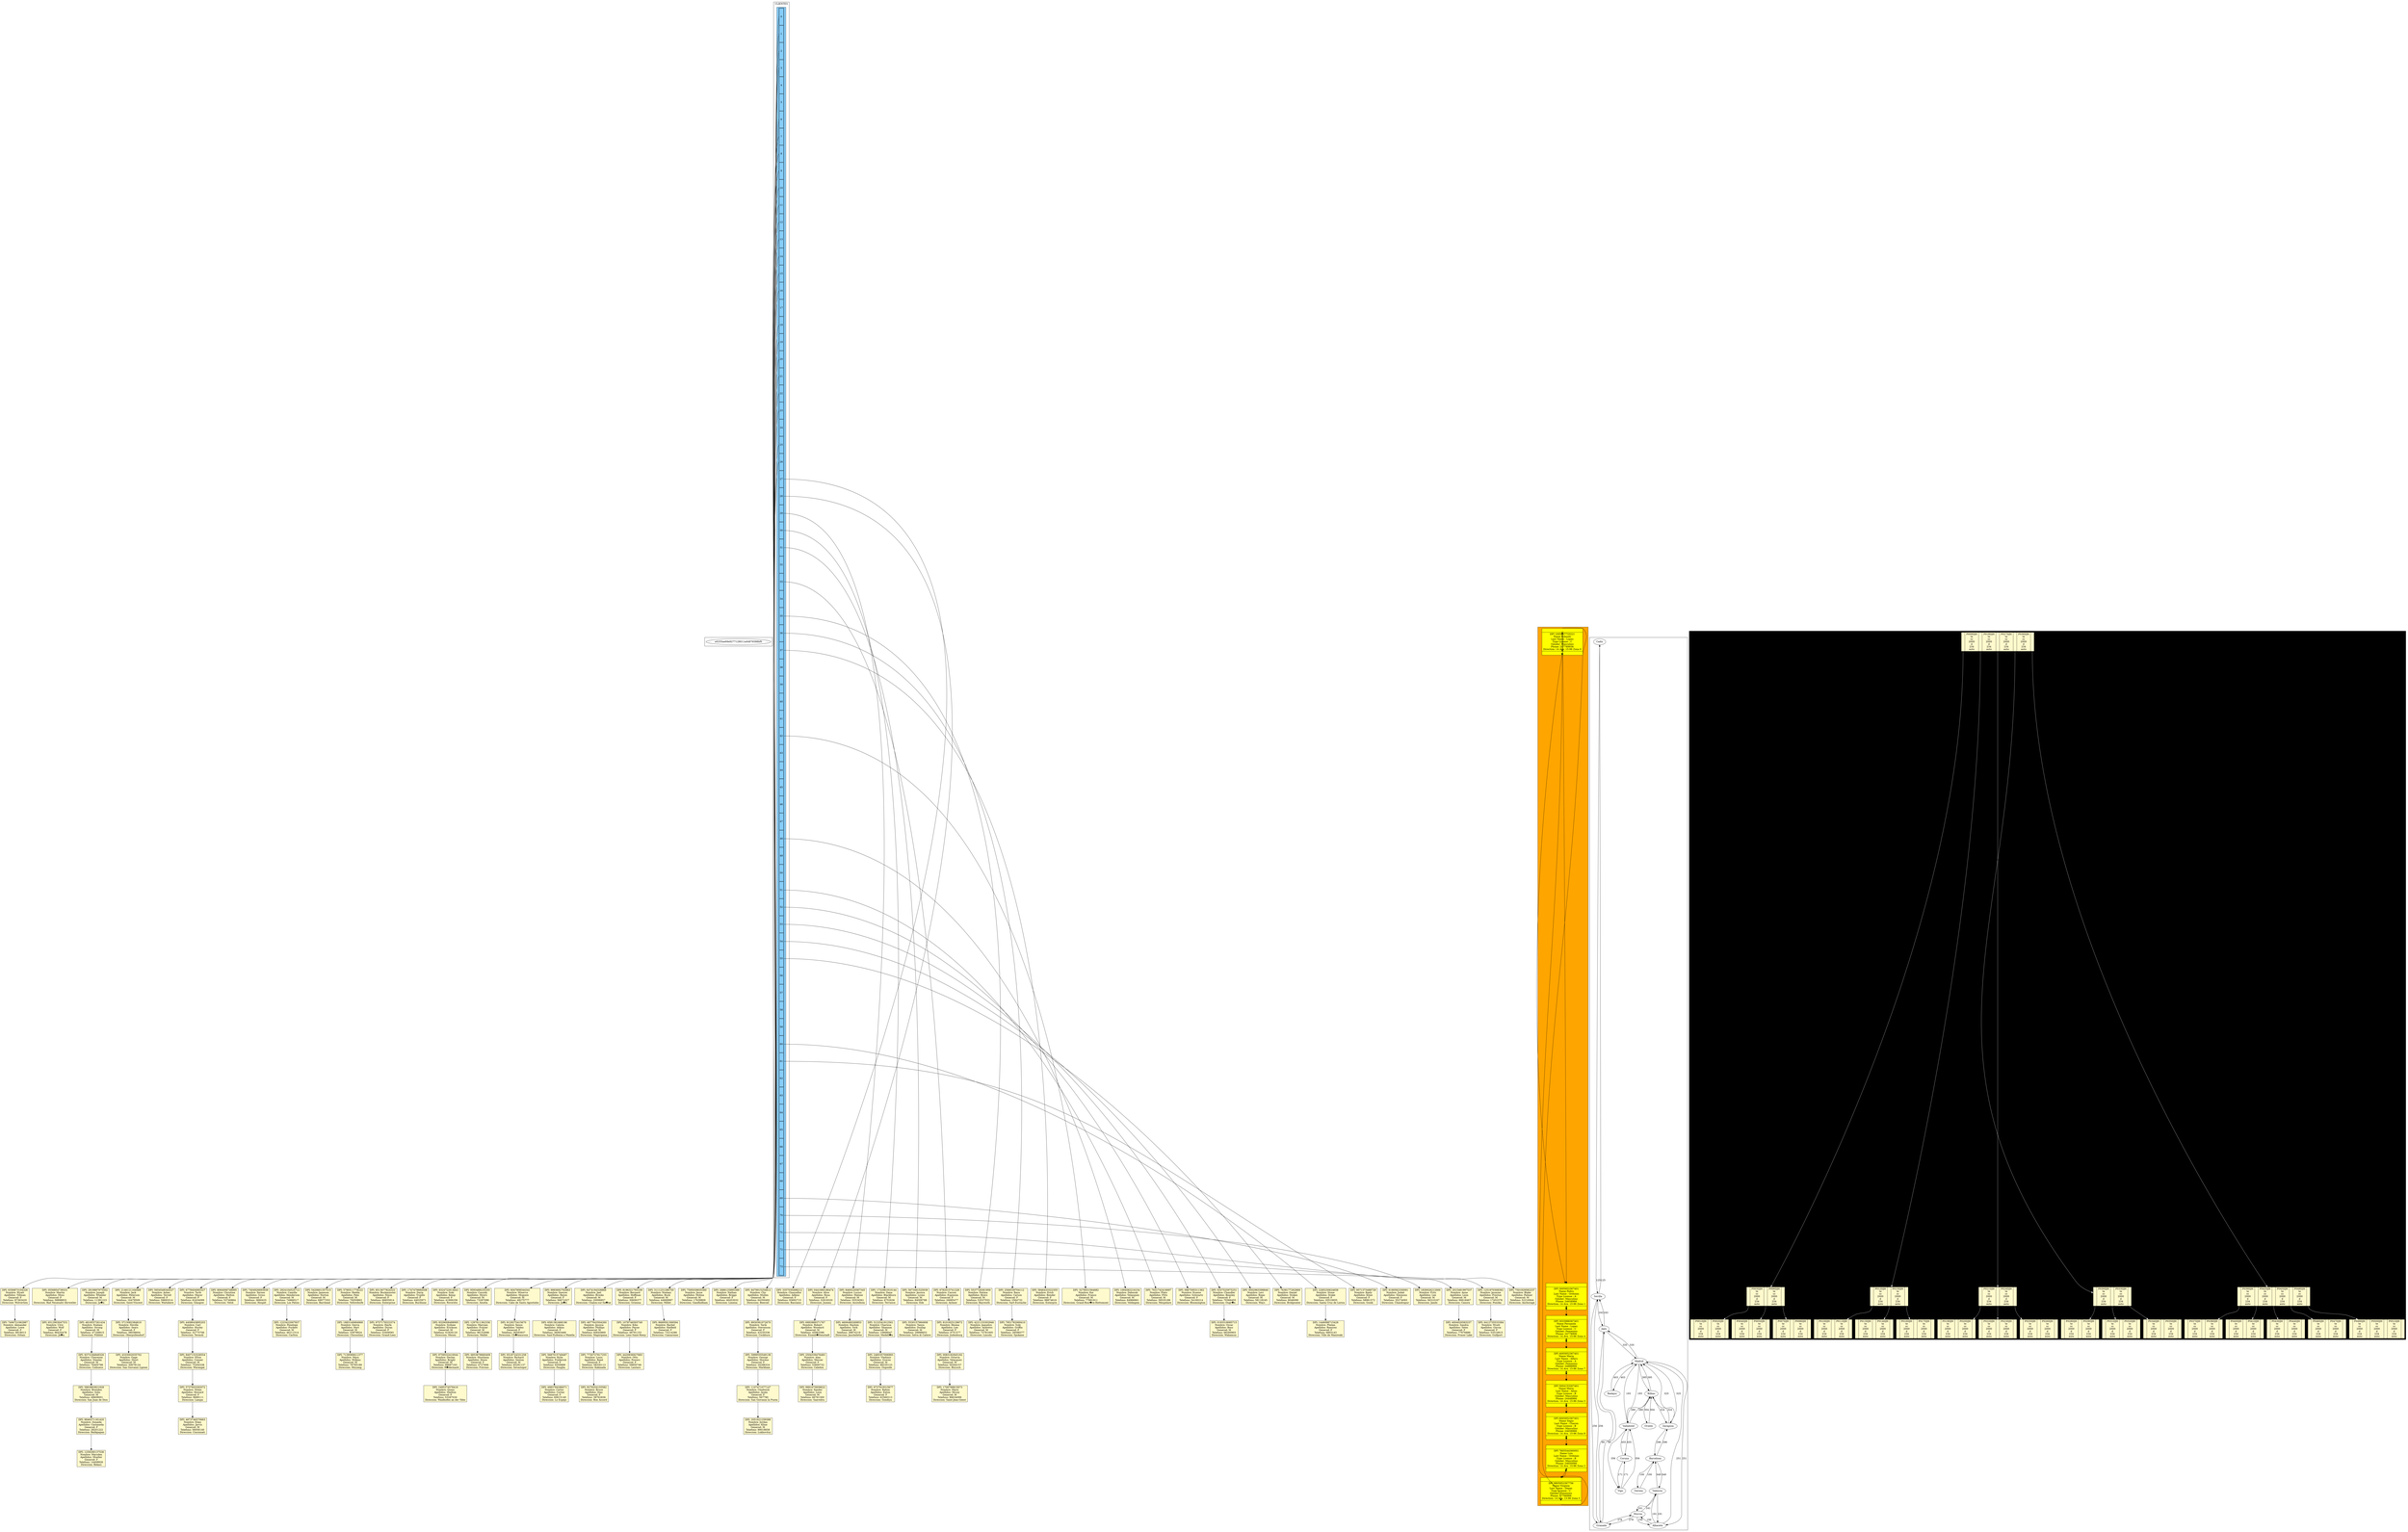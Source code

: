 digraph D {
 compound=true;

subgraph cluster_BlockChain {

	 BCe0255ae69e9277129011a04876588bf0[label="e0255ae69e9277129011a04876588bf0"]

}subgraph cluster_TablaHash{
rankdir="LR";
 node[style=filled, fillcolor=lightskyblue,shape=rect];
graph[label="CLIENTES"];
 parent[label=<
<table border='1' cellborder='1'>
<tr><td port='port_0' HEIGHT="100">0</td></tr><tr><td port='port_1' HEIGHT="100">1</td></tr><tr><td port='port_2' HEIGHT="100">2</td></tr><tr><td port='port_3' HEIGHT="100">3</td></tr><tr><td port='port_4' HEIGHT="100">4</td></tr><tr><td port='port_5' HEIGHT="100">5</td></tr><tr><td port='port_6' HEIGHT="100">6</td></tr><tr><td port='port_7' HEIGHT="100">7</td></tr><tr><td port='port_8' HEIGHT="100">8</td></tr><tr><td port='port_9' HEIGHT="100">9</td></tr><tr><td port='port_10' HEIGHT="100">10</td></tr><tr><td port='port_11' HEIGHT="100">11</td></tr><tr><td port='port_12' HEIGHT="100">12</td></tr><tr><td port='port_13' HEIGHT="100">13</td></tr><tr><td port='port_14' HEIGHT="100">14</td></tr><tr><td port='port_15' HEIGHT="100">15</td></tr><tr><td port='port_16' HEIGHT="100">16</td></tr><tr><td port='port_17' HEIGHT="100">17</td></tr><tr><td port='port_18' HEIGHT="100">18</td></tr><tr><td port='port_19' HEIGHT="100">19</td></tr><tr><td port='port_20' HEIGHT="100">20</td></tr><tr><td port='port_21' HEIGHT="100">21</td></tr><tr><td port='port_22' HEIGHT="100">22</td></tr><tr><td port='port_23' HEIGHT="100">23</td></tr><tr><td port='port_24' HEIGHT="100">24</td></tr><tr><td port='port_25' HEIGHT="100">25</td></tr><tr><td port='port_26' HEIGHT="100">26</td></tr><tr><td port='port_27' HEIGHT="100">27</td></tr><tr><td port='port_28' HEIGHT="100">28</td></tr><tr><td port='port_29' HEIGHT="100">29</td></tr><tr><td port='port_30' HEIGHT="100">30</td></tr><tr><td port='port_31' HEIGHT="100">31</td></tr><tr><td port='port_32' HEIGHT="100">32</td></tr><tr><td port='port_33' HEIGHT="100">33</td></tr><tr><td port='port_34' HEIGHT="100">34</td></tr><tr><td port='port_35' HEIGHT="100">35</td></tr><tr><td port='port_36' HEIGHT="100">36</td></tr><tr><td port='port_37' HEIGHT="100">37</td></tr><tr><td port='port_38' HEIGHT="100">38</td></tr><tr><td port='port_39' HEIGHT="100">39</td></tr><tr><td port='port_40' HEIGHT="100">40</td></tr><tr><td port='port_41' HEIGHT="100">41</td></tr><tr><td port='port_42' HEIGHT="100">42</td></tr><tr><td port='port_43' HEIGHT="100">43</td></tr><tr><td port='port_44' HEIGHT="100">44</td></tr><tr><td port='port_45' HEIGHT="100">45</td></tr><tr><td port='port_46' HEIGHT="100">46</td></tr><tr><td port='port_47' HEIGHT="100">47</td></tr><tr><td port='port_48' HEIGHT="100">48</td></tr><tr><td port='port_49' HEIGHT="100">49</td></tr><tr><td port='port_50' HEIGHT="100">50</td></tr><tr><td port='port_51' HEIGHT="100">51</td></tr><tr><td port='port_52' HEIGHT="100">52</td></tr><tr><td port='port_53' HEIGHT="100">53</td></tr><tr><td port='port_54' HEIGHT="100">54</td></tr><tr><td port='port_55' HEIGHT="100">55</td></tr><tr><td port='port_56' HEIGHT="100">56</td></tr><tr><td port='port_57' HEIGHT="100">57</td></tr><tr><td port='port_58' HEIGHT="100">58</td></tr><tr><td port='port_59' HEIGHT="100">59</td></tr><tr><td port='port_60' HEIGHT="100">60</td></tr><tr><td port='port_61' HEIGHT="100">61</td></tr><tr><td port='port_62' HEIGHT="100">62</td></tr><tr><td port='port_63' HEIGHT="100">63</td></tr><tr><td port='port_64' HEIGHT="100">64</td></tr><tr><td port='port_65' HEIGHT="100">65</td></tr><tr><td port='port_66' HEIGHT="100">66</td></tr><tr><td port='port_67' HEIGHT="100">67</td></tr><tr><td port='port_68' HEIGHT="100">68</td></tr><tr><td port='port_69' HEIGHT="100">69</td></tr><tr><td port='port_70' HEIGHT="100">70</td></tr><tr><td port='port_71' HEIGHT="100">71</td></tr><tr><td port='port_72' HEIGHT="100">72</td></tr><tr><td port='port_73' HEIGHT="100">73</td></tr></table>
>];}
subgraph Clientes0{
 rankdir="LR";
 node[style=filled, fillcolor=lemonchiffon1, shape=record];
6356873104326[label="DPI: 6356873104326\nNombre: Wyatt\nApellidos: Tillman\nGenerod: F\nTelefono: 87363420\nDireccion: Wolvertem"];
	6356873104326->7406721062987;
7406721062987[label="DPI: 7406721062987\nNombre: Alexander\nApellidos: Lowe\nGenerod: F\nTelefono: 8918013\nDireccion: Orbais"];
	}
parent:port_0 -> 6356873104326 [lhead=Clientes0];

subgraph Clientes1{
 rankdir="LR";
 node[style=filled, fillcolor=lemonchiffon1, shape=record];
0556854739331[label="DPI: 0556854739331\nNombre: Martin\nApellidos: Moss\nGenerod: F\nTelefono: 58898832\nDireccion: Bad Neuenahr-Ahrweiler"];
	0556854739331->6512903047531;
6512903047531[label="DPI: 6512903047531\nNombre: Ulric\nApellidos: Wolf\nGenerod: F\nTelefono: 86420478\nDireccion: Ja�n"];
	}
parent:port_1 -> 0556854739331 [lhead=Clientes1];

subgraph Clientes2{
 rankdir="LR";
 node[style=filled, fillcolor=lemonchiffon1, shape=record];
2919897975502[label="DPI: 2919897975502\nNombre: Joseph\nApellidos: Wheeler\nGenerod: M\nTelefono: 11391223\nDireccion: Ja�n"];
	2919897975502->4818557261434;
4818557261434[label="DPI: 4818557261434\nNombre: Noelani\nApellidos: Strong\nGenerod: M\nTelefono: 47169915\nDireccion: Pilibhit"];
	4818557261434->9373184849326;
9373184849326[label="DPI: 9373184849326\nNombre: Cheyenne\nApellidos: Stanley\nGenerod: M\nTelefono: 76405798\nDireccion: Coihueco"];
	9373184849326->5863863821928;
5863863821928[label="DPI: 5863863821928\nNombre: Brenden\nApellidos: Solis\nGenerod: M\nTelefono: 49609001\nDireccion: San Juan de Dios"];
	5863863821928->8946371181420;
8946371181420[label="DPI: 8946371181420\nNombre: Zenaida\nApellidos: Castaneda\nGenerod: F\nTelefono: 28201222\nDireccion: Balikpapan"];
	8946371181420->1259290137536;
1259290137536[label="DPI: 1259290137536\nNombre: Marsden\nApellidos: Mueller\nGenerod: F\nTelefono: 14409926\nDireccion: Bekasi"];
	}
parent:port_2 -> 2919897975502 [lhead=Clientes2];

subgraph Clientes3{
 rankdir="LR";
 node[style=filled, fillcolor=lemonchiffon1, shape=record];
2146121164569[label="DPI: 2146121164569\nNombre: Jack\nApellidos: Peterson\nGenerod: M\nTelefono: 16479509\nDireccion: Saint-Vincent"];
	2146121164569->3713082384819;
3713082384819[label="DPI: 3713082384819\nNombre: Neville\nApellidos: Sears\nGenerod: F\nTelefono: 38038604\nDireccion: Oberpullendorf"];
	3713082384819->4333002035702;
4333002035702[label="DPI: 4333002035702\nNombre: Gage\nApellidos: Short\nGenerod: M\nTelefono: 30678124\nDireccion: San Giovanni Lipioni"];
	}
parent:port_3 -> 2146121164569 [lhead=Clientes3];

subgraph Clientes6{
 rankdir="LR";
 node[style=filled, fillcolor=lemonchiffon1, shape=record];
5654548344527[label="DPI: 5654548344527\nNombre: Asher\nApellidos: Terrell\nGenerod: F\nTelefono: 59693314\nDireccion: Waitakere"];
	}
parent:port_6 -> 5654548344527 [lhead=Clientes6];

subgraph Clientes7{
 rankdir="LR";
 node[style=filled, fillcolor=lemonchiffon1, shape=record];
6778404083327[label="DPI: 6778404083327\nNombre: Tarik\nApellidos: Mayer\nGenerod: F\nTelefono: 62434099\nDireccion: Glasgow"];
	6778404083327->4408643895203;
4408643895203[label="DPI: 4408643895203\nNombre: Carl\nApellidos: Hurley\nGenerod: F\nTelefono: 32775706\nDireccion: Termoli"];
	4408643895203->8407153328554;
8407153328554[label="DPI: 8407153328554\nNombre: Elton\nApellidos: Conner\nGenerod: M\nTelefono: 75264338\nDireccion: Warangal"];
	8407153328554->5737603292072;
5737603292072[label="DPI: 5737603292072\nNombre: Nolan\nApellidos: Howard\nGenerod: F\nTelefono: 9689111\nDireccion: Lampa"];
	5737603292072->4873746570663;
4873746570663[label="DPI: 4873746570663\nNombre: Edan\nApellidos: Jarvis\nGenerod: M\nTelefono: 56056140\nDireccion: Cincinnati"];
	}
parent:port_7 -> 6778404083327 [lhead=Clientes7];

subgraph Clientes8{
 rankdir="LR";
 node[style=filled, fillcolor=lemonchiffon1, shape=record];
8064006748995[label="DPI: 8064006748995\nNombre: Christine\nApellidos: Melton\nGenerod: F\nTelefono: 53740864\nDireccion: Velsk"];
	}
parent:port_8 -> 8064006748995 [lhead=Clientes8];

subgraph Clientes9{
 rankdir="LR";
 node[style=filled, fillcolor=lemonchiffon1, shape=record];
7404926693939[label="DPI: 7404926693939\nNombre: Xerxes\nApellidos: Gross\nGenerod: F\nTelefono: 3660425\nDireccion: Hospet"];
	}
parent:port_9 -> 7404926693939 [lhead=Clientes9];

subgraph Clientes10{
 rankdir="LR";
 node[style=filled, fillcolor=lemonchiffon1, shape=record];
2924104525712[label="DPI: 2924104525712\nNombre: Camilla\nApellidos: Henderson\nGenerod: M\nTelefono: 74966517\nDireccion: Los Patios"];
	2924104525712->1223422007837;
1223422007837[label="DPI: 1223422007837\nNombre: Penelope\nApellidos: Puckett\nGenerod: M\nTelefono: 46211514\nDireccion: Carlton"];
	}
parent:port_10 -> 2924104525712 [lhead=Clientes10];

subgraph Clientes11{
 rankdir="LR";
 node[style=filled, fillcolor=lemonchiffon1, shape=record];
5420601357515[label="DPI: 5420601357515\nNombre: Jameson\nApellidos: Norton\nGenerod: M\nTelefono: 69077353\nDireccion: Barrhead"];
	}
parent:port_11 -> 5420601357515 [lhead=Clientes11];

subgraph Clientes12{
 rankdir="LR";
 node[style=filled, fillcolor=lemonchiffon1, shape=record];
5790511778222[label="DPI: 5790511778222\nNombre: Hedda\nApellidos: Pate\nGenerod: M\nTelefono: 70050863\nDireccion: Yellowknife"];
	5790511778222->1883140684968;
1883140684968[label="DPI: 1883140684968\nNombre: Sierra\nApellidos: Hart\nGenerod: M\nTelefono: 33978924\nDireccion: Chicoutimi"];
	1883140684968->7139580611377;
7139580611377[label="DPI: 7139580611377\nNombre: Mara\nApellidos: Wilkins\nGenerod: M\nTelefono: 76795189\nDireccion: Miryang"];
	}
parent:port_12 -> 5790511778222 [lhead=Clientes12];

subgraph Clientes13{
 rankdir="LR";
 node[style=filled, fillcolor=lemonchiffon1, shape=record];
8513677824322[label="DPI: 8513677824322\nNombre: Buckminster\nApellidos: Nixon\nGenerod: F\nTelefono: 66655914\nDireccion: Enterprise"];
	8513677824322->9757178323374;
9757178323374[label="DPI: 9757178323374\nNombre: Hayfa\nApellidos: Duran\nGenerod: F\nTelefono: 53409581\nDireccion: Grand-Leez"];
	}
parent:port_13 -> 8513677824322 [lhead=Clientes13];

subgraph Clientes14{
 rankdir="LR";
 node[style=filled, fillcolor=lemonchiffon1, shape=record];
1747479684508[label="DPI: 1747479684508\nNombre: Daria\nApellidos: Trujillo\nGenerod: F\nTelefono: 44025971\nDireccion: Burdinne"];
	}
parent:port_14 -> 1747479684508 [lhead=Clientes14];

subgraph Clientes15{
 rankdir="LR";
 node[style=filled, fillcolor=lemonchiffon1, shape=record];
8324722614641[label="DPI: 8324722614641\nNombre: Suki\nApellidos: Kemp\nGenerod: F\nTelefono: 41906256\nDireccion: Rovereto"];
	8324722614641->8329008488995;
8329008488995[label="DPI: 8329008488995\nNombre: Sydnee\nApellidos: Erickson\nGenerod: M\nTelefono: 61826120\nDireccion: Mezen"];
	8329008488995->9759532410044;
9759532410044[label="DPI: 9759532410044\nNombre: Declan\nApellidos: Bright\nGenerod: M\nTelefono: 99697163\nDireccion: R�dermark"];
	9759532410044->2495374578416;
2495374578416[label="DPI: 2495374578416\nNombre: Quinn\nApellidos: Shelton\nGenerod: F\nTelefono: 53287026\nDireccion: Waidhofen an der Ybbs"];
	}
parent:port_15 -> 8324722614641 [lhead=Clientes15];

subgraph Clientes16{
 rankdir="LR";
 node[style=filled, fillcolor=lemonchiffon1, shape=record];
9593489235355[label="DPI: 9593489235355\nNombre: Cassidy\nApellidos: Myers\nGenerod: M\nTelefono: 73287096\nDireccion: Amelia"];
	9593489235355->1297611362336;
1297611362336[label="DPI: 1297611362336\nNombre: Maryam\nApellidos: Frazier\nGenerod: M\nTelefono: 96152696\nDireccion: Mellet"];
	1297611362336->6853678660409;
6853678660409[label="DPI: 6853678660409\nNombre: Shoshana\nApellidos: Howe\nGenerod: F\nTelefono: 4727606\nDireccion: Futrono"];
	}
parent:port_16 -> 9593489235355 [lhead=Clientes16];

subgraph Clientes18{
 rankdir="LR";
 node[style=filled, fillcolor=lemonchiffon1, shape=record];
6047908344341[label="DPI: 6047908344341\nNombre: Minerva\nApellidos: Mcguire\nGenerod: M\nTelefono: 48275777\nDireccion: Cabo de Santo Agostinho"];
	6047908344341->9129275415670;
9129275415670[label="DPI: 9129275415670\nNombre: Xenos\nApellidos: Valdez\nGenerod: F\nTelefono: 36593937\nDireccion: Ch�teauroux"];
	9129275415670->0518724331258;
0518724331258[label="DPI: 0518724331258\nNombre: Richard\nApellidos: Sexton\nGenerod: M\nTelefono: 65291137\nDireccion: Sevastopol"];
	}
parent:port_18 -> 6047908344341 [lhead=Clientes18];

subgraph Clientes19{
 rankdir="LR";
 node[style=filled, fillcolor=lemonchiffon1, shape=record];
9993692792863[label="DPI: 9993692792863\nNombre: Sawyer\nApellidos: Reyes\nGenerod: F\nTelefono: 56671027\nDireccion: Ja�n"];
	9993692792863->6581381668196;
6581381668196[label="DPI: 6581381668196\nNombre: Calista\nApellidos: Atkins\nGenerod: F\nTelefono: 36063466\nDireccion: Sant'Eufemia a Maiella"];
	6581381668196->5687015749487;
5687015749487[label="DPI: 5687015749487\nNombre: Kylie\nApellidos: Frederick\nGenerod: F\nTelefono: 9350899\nDireccion: Fauglia"];
	5687015749487->4983784286071;
4983784286071[label="DPI: 4983784286071\nNombre: Carlos\nApellidos: Cortez\nGenerod: F\nTelefono: 60615140\nDireccion: Lo Espejo"];
	}
parent:port_19 -> 9993692792863 [lhead=Clientes19];

subgraph Clientes20{
 rankdir="LR";
 node[style=filled, fillcolor=lemonchiffon1, shape=record];
6474194328868[label="DPI: 6474194328868\nNombre: Jael\nApellidos: Brooks\nGenerod: M\nTelefono: 20006857\nDireccion: Chalon-sur-Sa�ne"];
	6474194328868->4977643504260;
4977643504260[label="DPI: 4977643504260\nNombre: Jessica\nApellidos: Phillips\nGenerod: M\nTelefono: 60645869\nDireccion: Mapiripana"];
	4977643504260->7730727817255;
7730727817255[label="DPI: 7730727817255\nNombre: Louis\nApellidos: Reed\nGenerod: F\nTelefono: 58330113\nDireccion: Kakinada"];
	7730727817255->8279254155582;
8279254155582[label="DPI: 8279254155582\nNombre: Bruce\nApellidos: Diaz\nGenerod: F\nTelefono: 38762836\nDireccion: Bon Accord"];
	}
parent:port_20 -> 6474194328868 [lhead=Clientes20];

subgraph Clientes21{
 rankdir="LR";
 node[style=filled, fillcolor=lemonchiffon1, shape=record];
8196321793109[label="DPI: 8196321793109\nNombre: Bernard\nApellidos: Hoffman\nGenerod: F\nTelefono: 30606377\nDireccion: Grimma"];
	8196321793109->1078746593749;
1078746593749[label="DPI: 1078746593749\nNombre: Kibo\nApellidos: Payne\nGenerod: F\nTelefono: 48791153\nDireccion: Lens-Saint-Remy"];
	1078746593749->4420836927683;
4420836927683[label="DPI: 4420836927683\nNombre: Otto\nApellidos: Powers\nGenerod: F\nTelefono: 59850746\nDireccion: Lautaro"];
	}
parent:port_21 -> 8196321793109 [lhead=Clientes21];

subgraph Clientes22{
 rankdir="LR";
 node[style=filled, fillcolor=lemonchiffon1, shape=record];
3111231296750[label="DPI: 3111231296750\nNombre: Noelani\nApellidos: Buck\nGenerod: M\nTelefono: 44669987\nDireccion: Millet"];
	3111231296750->8669591306594;
8669591306594[label="DPI: 8669591306594\nNombre: Rachel\nApellidos: Hatfield\nGenerod: F\nTelefono: 73214286\nDireccion: Camarones"];
	}
parent:port_22 -> 3111231296750 [lhead=Clientes22];

subgraph Clientes23{
 rankdir="LR";
 node[style=filled, fillcolor=lemonchiffon1, shape=record];
7595039835360[label="DPI: 7595039835360\nNombre: Jesse\nApellidos: Molina\nGenerod: M\nTelefono: 17639809\nDireccion: Gandhidham"];
	}
parent:port_23 -> 7595039835360 [lhead=Clientes23];

subgraph Clientes25{
 rankdir="LR";
 node[style=filled, fillcolor=lemonchiffon1, shape=record];
2686125895389[label="DPI: 2686125895389\nNombre: Nathan\nApellidos: Briggs\nGenerod: F\nTelefono: 46453032\nDireccion: Limena"];
	}
parent:port_25 -> 2686125895389 [lhead=Clientes25];

subgraph Clientes26{
 rankdir="LR";
 node[style=filled, fillcolor=lemonchiffon1, shape=record];
8479915254812[label="DPI: 8479915254812\nNombre: Clio\nApellidos: Mullen\nGenerod: M\nTelefono: 64350492\nDireccion: Beerzel"];
	8479915254812->8930381072670;
8930381072670[label="DPI: 8930381072670\nNombre: Tarik\nApellidos: Stevenson\nGenerod: F\nTelefono: 43235336\nDireccion: Cockburn"];
	8930381072670->5999555549138;
5999555549138[label="DPI: 5999555549138\nNombre: George\nApellidos: Moreno\nGenerod: F\nTelefono: 34288324\nDireccion: Markham"];
	5999555549138->1107471077147;
1107471077147[label="DPI: 1107471077147\nNombre: Chadwick\nApellidos: Ayala\nGenerod: F\nTelefono: 567790\nDireccion: San Giovanni la Punta"];
	1107471077147->2051621259388;
2051621259388[label="DPI: 2051621259388\nNombre: Jordan\nApellidos: Kline\nGenerod: M\nTelefono: 99018658\nDireccion: Lukhovitsy"];
	}
parent:port_26 -> 8479915254812 [lhead=Clientes26];

subgraph Clientes27{
 rankdir="LR";
 node[style=filled, fillcolor=lemonchiffon1, shape=record];
3357030498212[label="DPI: 3357030498212\nNombre: Chancellor\nApellidos: Adkins\nGenerod: F\nTelefono: 93692715\nDireccion: Bassiano"];
	}
parent:port_27 -> 3357030498212 [lhead=Clientes27];

subgraph Clientes28{
 rankdir="LR";
 node[style=filled, fillcolor=lemonchiffon1, shape=record];
0441666186474[label="DPI: 0441666186474\nNombre: Alice\nApellidos: Rosa\nGenerod: F\nTelefono: 32918320\nDireccion: Juneau"];
	0441666186474->6992889371767;
6992889371767[label="DPI: 6992889371767\nNombre: Robert\nApellidos: Woodard\nGenerod: M\nTelefono: 45963396\nDireccion: Eisenh�ttenstadt"];
	6992889371767->2504339476483;
2504339476483[label="DPI: 2504339476483\nNombre: Alan\nApellidos: Mercer\nGenerod: F\nTelefono: 53600732\nDireccion: Caledon"];
	2504339476483->9991675839622;
9991675839622[label="DPI: 9991675839622\nNombre: Xander\nApellidos: Leon\nGenerod: M\nTelefono: 66761300\nDireccion: Saavedra"];
	}
parent:port_28 -> 0441666186474 [lhead=Clientes28];

subgraph Clientes29{
 rankdir="LR";
 node[style=filled, fillcolor=lemonchiffon1, shape=record];
8460220587345[label="DPI: 8460220587345\nNombre: Lucius\nApellidos: Malone\nGenerod: M\nTelefono: 55534561\nDireccion: Assiniboia"];
	8460220587345->4606480269853;
4606480269853[label="DPI: 4606480269853\nNombre: Hashim\nApellidos: York\nGenerod: M\nTelefono: 38874219\nDireccion: Jauchelette"];
	}
parent:port_29 -> 8460220587345 [lhead=Clientes29];

subgraph Clientes30{
 rankdir="LR";
 node[style=filled, fillcolor=lemonchiffon1, shape=record];
1732981910144[label="DPI: 1732981910144\nNombre: Dana\nApellidos: Blackburn\nGenerod: M\nTelefono: 6752636\nDireccion: Terrance"];
	1732981910144->3122541912561;
3122541912561[label="DPI: 3122541912561\nNombre: Charissa\nApellidos: Shannon\nGenerod: M\nTelefono: 10668047\nDireccion: Medell�n"];
	3122541912561->2485357006993;
2485357006993[label="DPI: 2485357006993\nNombre: Vladimir\nApellidos: Graves\nGenerod: M\nTelefono: 88235123\nDireccion: Osgoode"];
	2485357006993->9737919315677;
9737919315677[label="DPI: 9737919315677\nNombre: Rahim\nApellidos: Eaton\nGenerod: F\nTelefono: 62560213\nDireccion: Gondiya"];
	}
parent:port_30 -> 1732981910144 [lhead=Clientes30];

subgraph Clientes31{
 rankdir="LR";
 node[style=filled, fillcolor=lemonchiffon1, shape=record];
5673491525039[label="DPI: 5673491525039\nNombre: Jessica\nApellidos: Lyons\nGenerod: M\nTelefono: 84009788\nDireccion: Ede"];
	5673491525039->5530157984908;
5530157984908[label="DPI: 5530157984908\nNombre: Tanya\nApellidos: Dunlap\nGenerod: M\nTelefono: 29998653\nDireccion: Selva di Cadore"];
	}
parent:port_31 -> 5673491525039 [lhead=Clientes31];

subgraph Clientes33{
 rankdir="LR";
 node[style=filled, fillcolor=lemonchiffon1, shape=record];
6782015741228[label="DPI: 6782015741228\nNombre: Carson\nApellidos: Espinoza\nGenerod: F\nTelefono: 26685477\nDireccion: Aylmer"];
	6782015741228->8101825129672;
8101825129672[label="DPI: 8101825129672\nNombre: Ifeoma\nApellidos: Lee\nGenerod: F\nTelefono: 6751577\nDireccion: Judenburg"];
	8101825129672->0083192945182;
0083192945182[label="DPI: 0083192945182\nNombre: Octavia\nApellidos: Velasquez\nGenerod: M\nTelefono: 50264157\nDireccion: Biryuch"];
	0083192945182->1706798815673;
1706798815673[label="DPI: 1706798815673\nNombre: Maris\nApellidos: Mccoy\nGenerod: M\nTelefono: 96634099\nDireccion: Saint-Jean-Geest"];
	}
parent:port_33 -> 6782015741228 [lhead=Clientes33];

subgraph Clientes35{
 rankdir="LR";
 node[style=filled, fillcolor=lemonchiffon1, shape=record];
5537726361959[label="DPI: 5537726361959\nNombre: Fatima\nApellidos: Byers\nGenerod: M\nTelefono: 53537553\nDireccion: Bayreuth"];
	5537726361959->4221153302946;
4221153302946[label="DPI: 4221153302946\nNombre: Jaquelyn\nApellidos: Andrews\nGenerod: M\nTelefono: 73781005\nDireccion: Lincoln"];
	}
parent:port_35 -> 5537726361959 [lhead=Clientes35];

subgraph Clientes36{
 rankdir="LR";
 node[style=filled, fillcolor=lemonchiffon1, shape=record];
2566539704112[label="DPI: 2566539704112\nNombre: Raya\nApellidos: Carson\nGenerod: F\nTelefono: 2564732\nDireccion: Sart-Eustache"];
	2566539704112->7951782069410;
7951782069410[label="DPI: 7951782069410\nNombre: Suki\nApellidos: Griffin\nGenerod: F\nTelefono: 28598377\nDireccion: Spokane"];
	}
parent:port_36 -> 2566539704112 [lhead=Clientes36];

subgraph Clientes37{
 rankdir="LR";
 node[style=filled, fillcolor=lemonchiffon1, shape=record];
5846433322355[label="DPI: 5846433322355\nNombre: Erich\nApellidos: Bender\nGenerod: F\nTelefono: 98874616\nDireccion: Enterpris"];
	}
parent:port_37 -> 5846433322355 [lhead=Clientes37];

subgraph Clientes42{
 rankdir="LR";
 node[style=filled, fillcolor=lemonchiffon1, shape=record];
3279031564682[label="DPI: 3279031564682\nNombre: Kai\nApellidos: Franco\nGenerod: M\nTelefono: 77891911\nDireccion: Grand-Rosi�re-Hottomont"];
	}
parent:port_42 -> 3279031564682 [lhead=Clientes42];

subgraph Clientes48{
 rankdir="LR";
 node[style=filled, fillcolor=lemonchiffon1, shape=record];
1094582216154[label="DPI: 1094582216154\nNombre: Deborah\nApellidos: Velasquez\nGenerod: M\nTelefono: 84966661\nDireccion: Veldegem"];
	}
parent:port_48 -> 1094582216154 [lhead=Clientes48];

subgraph Clientes51{
 rankdir="LR";
 node[style=filled, fillcolor=lemonchiffon1, shape=record];
7631742416697[label="DPI: 7631742416697\nNombre: Plato\nApellidos: Pitts\nGenerod: M\nTelefono: 39535188\nDireccion: Mespelare"];
	}
parent:port_51 -> 7631742416697 [lhead=Clientes51];

subgraph Clientes52{
 rankdir="LR";
 node[style=filled, fillcolor=lemonchiffon1, shape=record];
0967595311362[label="DPI: 0967595311362\nNombre: Kuame\nApellidos: Schwartz\nGenerod: F\nTelefono: 54160214\nDireccion: Bloomington"];
	}
parent:port_52 -> 0967595311362 [lhead=Clientes52];

subgraph Clientes53{
 rankdir="LR";
 node[style=filled, fillcolor=lemonchiffon1, shape=record];
0337525975251[label="DPI: 0337525975251\nNombre: Chandler\nApellidos: Beasley\nGenerod: F\nTelefono: 70366455\nDireccion: Ougr�e"];
	0337525975251->0193318085715;
0193318085715[label="DPI: 0193318085715\nNombre: Oscar\nApellidos: Bass\nGenerod: M\nTelefono: 68260903\nDireccion: Wabamun"];
	}
parent:port_53 -> 0337525975251 [lhead=Clientes53];

subgraph Clientes54{
 rankdir="LR";
 node[style=filled, fillcolor=lemonchiffon1, shape=record];
9502963398846[label="DPI: 9502963398846\nNombre: Levi\nApellidos: Rojas\nGenerod: M\nTelefono: 58118245\nDireccion: Ways"];
	}
parent:port_54 -> 9502963398846 [lhead=Clientes54];

subgraph Clientes55{
 rankdir="LR";
 node[style=filled, fillcolor=lemonchiffon1, shape=record];
7638177262969[label="DPI: 7638177262969\nNombre: Daniel\nApellidos: Stokes\nGenerod: M\nTelefono: 8046090\nDireccion: Bridgwater"];
	}
parent:port_55 -> 7638177262969 [lhead=Clientes55];

subgraph Clientes60{
 rankdir="LR";
 node[style=filled, fillcolor=lemonchiffon1, shape=record];
2285230624658[label="DPI: 2285230624658\nNombre: Stone\nApellidos: Drake\nGenerod: F\nTelefono: 20510655\nDireccion: Santa Cruz de Lorica"];
	2285230624658->1446098715428;
1446098715428[label="DPI: 1446098715428\nNombre: Phelan\nApellidos: Ramirez\nGenerod: F\nTelefono: 6803143\nDireccion: Ville de Maniwaki"];
	}
parent:port_60 -> 2285230624658 [lhead=Clientes60];

subgraph Clientes61{
 rankdir="LR";
 node[style=filled, fillcolor=lemonchiffon1, shape=record];
9571373488729[label="DPI: 9571373488729\nNombre: Keely\nApellidos: Kline\nGenerod: F\nTelefono: 58961572\nDireccion: Gooik"];
	}
parent:port_61 -> 9571373488729 [lhead=Clientes61];

subgraph Clientes69{
 rankdir="LR";
 node[style=filled, fillcolor=lemonchiffon1, shape=record];
6190562330091[label="DPI: 6190562330091\nNombre: Judah\nApellidos: Simmons\nGenerod: F\nTelefono: 35274093\nDireccion: Chandrapur"];
	}
parent:port_69 -> 6190562330091 [lhead=Clientes69];

subgraph Clientes70{
 rankdir="LR";
 node[style=filled, fillcolor=lemonchiffon1, shape=record];
1830026212000[label="DPI: 1830026212000\nNombre: Fritz\nApellidos: Lee\nGenerod: M\nTelefono: 56310167\nDireccion: Jambi"];
	}
parent:port_70 -> 1830026212000 [lhead=Clientes70];

subgraph Clientes71{
 rankdir="LR";
 node[style=filled, fillcolor=lemonchiffon1, shape=record];
2015481997537[label="DPI: 2015481997537\nNombre: Anne\nApellidos: Leon\nGenerod: M\nTelefono: 90618467\nDireccion: Canora"];
	2015481997537->4004020583237;
4004020583237[label="DPI: 4004020583237\nNombre: Sandra\nApellidos: Yates\nGenerod: F\nTelefono: 77676886\nDireccion: Fraser Lake"];
	}
parent:port_71 -> 2015481997537 [lhead=Clientes71];

subgraph Clientes72{
 rankdir="LR";
 node[style=filled, fillcolor=lemonchiffon1, shape=record];
1251970308392[label="DPI: 1251970308392\nNombre: Jasmine\nApellidos: Preston\nGenerod: M\nTelefono: 17452378\nDireccion: Ponoka"];
	1251970308392->6412735533384;
6412735533384[label="DPI: 6412735533384\nNombre: Wyatt\nApellidos: Garcia\nGenerod: F\nTelefono: 53510815\nDireccion: Gulfport"];
	}
parent:port_72 -> 1251970308392 [lhead=Clientes72];

subgraph Clientes73{
 rankdir="LR";
 node[style=filled, fillcolor=lemonchiffon1, shape=record];
7501929582237[label="DPI: 7501929582237\nNombre: Blake\nApellidos: Palmer\nGenerod: M\nTelefono: 52216944\nDireccion: Anchorage"];
	}
parent:port_73 -> 7501929582237 [lhead=Clientes73];
subgraph cluster_LConductores {
	  rankdir=LR;
	 graph[bgcolor = orange]
	 node [shape=record,width=0.25,height =0.25,style=filled, fillcolor=lemonchiffon1];
		edge [color=black,tailclip=false];
	nodesep=1.5;
	ranksep = 0.4; 
	pos0[fillcolor=yellow,label = "{<ref1>|<data> DPI 1005957733221\nName Rolando\nLast Name : Lopez\nType License : C\nGender: Masculino\nPhone: 247789936\nDirection: 14 Ave. 15-96 Zona 6 | <ref> }"];
	pos1[fillcolor=yellow,label = "{<ref1>|<data> DPI 3005952367401\nName Pedro\nLast Name : Ordonez\nType License : A\nGender: Masculino\nPhone: 24658966\nDirection: 14 Ave. 15-96 Zona 1 | <ref> }"];
	pos2[fillcolor=yellow,label = "{<ref1>|<data> DPI 3033988367401\nName Fernanda\nLast Name : Lopez\nType License : C\nGender: Femenino\nPhone: 24778906\nDirection: 14 Ave. 15-96 Zona 4 | <ref> }"];
	pos3[fillcolor=yellow,label = "{<ref1>|<data> DPI 4005952367401\nName Maria\nLast Name : Alfaro\nType License : A\nGender: Femenino\nPhone: 24888966\nDirection: 14 Ave. 15-96 Zona 7 | <ref> }"];
	pos4[fillcolor=yellow,label = "{<ref1>|<data> DPI 5004153267401\nName Mario\nLast Name : Altan\nType License : B\nGender: Masculino\nPhone: 24448966\nDirection: 14 Ave. 15-96 Zona 3 | <ref> }"];
	pos5[fillcolor=yellow,label = "{<ref1>|<data> DPI 6005952367401\nName Segio\nLast Name : Chacon\nType License : B\nGender: Masculino\nPhone: 24658966\nDirection: 14 Ave. 15-96 Zona 8 | <ref> }"];
	pos6[fillcolor=yellow,label = "{<ref1>|<data> DPI 7805544360001\nName Luis\nLast Name : Ordonez\nType License : B\nGender: Masculino\nPhone: 24650066\nDirection: 14 Ave. 15-96 Zona 2 | <ref> }"];
	pos7[fillcolor=yellow,label = "{<ref1>|<data> DPI 9805952367756\nName Virginia\nLast Name : Depaz\nType License : C\nGender: Femenino\nPhone: 17766966\nDirection: 14 Ave. 15-96 Zona 5 | <ref> }"];
	pos0:ref:c -> pos1:ref1:c[arrowhead=vee, arrowtail=dot, dir=both];
	pos1:ref1:n -> pos0:ref:n[arrowhead=vee, arrowtail=dot, dir=both];
	pos1:ref:c -> pos2:ref1:c[arrowhead=vee, arrowtail=dot, dir=both];
	pos2:ref1:n -> pos1:ref:n[arrowhead=vee, arrowtail=dot, dir=both];
	pos2:ref:c -> pos3:ref1:c[arrowhead=vee, arrowtail=dot, dir=both];
	pos3:ref1:n -> pos2:ref:n[arrowhead=vee, arrowtail=dot, dir=both];
	pos3:ref:c -> pos4:ref1:c[arrowhead=vee, arrowtail=dot, dir=both];
	pos4:ref1:n -> pos3:ref:n[arrowhead=vee, arrowtail=dot, dir=both];
	pos4:ref:c -> pos5:ref1:c[arrowhead=vee, arrowtail=dot, dir=both];
	pos5:ref1:n -> pos4:ref:n[arrowhead=vee, arrowtail=dot, dir=both];
	pos5:ref:c -> pos6:ref1:c[arrowhead=vee, arrowtail=dot, dir=both];
	pos6:ref1:n -> pos5:ref:n[arrowhead=vee, arrowtail=dot, dir=both];
	pos6:ref:c -> pos7:ref1:c[arrowhead=vee, arrowtail=dot, dir=both];
	pos7:ref1:n -> pos6:ref:n[arrowhead=vee, arrowtail=dot, dir=both];
	pos0:ref1:n ->  pos7:ref:n[dir=forward,arrowhead=vee];
	pos0:ref1:s ->  pos7:ref:s[splines="false",dir=back,arrowhead=vee];
	}subgraph cluster_Mapa {

	Cadiz[label="Cadiz"]
	Sevilla[label="Sevilla"]
	Granada[label="Granada"]
	Jaen[label="Jaen"]
	Murcia[label="Murcia"]
	Madrid[label="Madrid"]
	Valencia[label="Valencia"]
	Albacete[label="Albacete"]
	Barcelona[label="Barcelona"]
	Gerona[label="Gerona"]
	Zaragoza[label="Zaragoza"]
	Badajoz[label="Badajoz"]
	Valladolid[label="Valladolid"]
	Vigo[label="Vigo"]
	Coruna[label="Coruna"]
	Bilbao[label="Bilbao"]
	Oviedo[label="Oviedo"]

}
	Cadiz -> Sevilla [label="125"]
	Sevilla -> Cadiz [label="125"]
	Sevilla -> Granada [label="256"]
	Sevilla -> Jaen [label="242"]
	Granada -> Sevilla [label="256"]
	Granada -> Jaen [label="99"]
	Granada -> Murcia [label="278"]
	Jaen -> Sevilla [label="242"]
	Jaen -> Granada [label="99"]
	Jaen -> Madrid [label="335"]
	Murcia -> Granada [label="278"]
	Murcia -> Valencia [label="241"]
	Murcia -> Albacete [label="150"]
	Madrid -> Jaen [label="335"]
	Madrid -> Albacete [label="251"]
	Madrid -> Zaragoza [label="325"]
	Madrid -> Badajoz [label="403"]
	Madrid -> Valladolid [label="193"]
	Madrid -> Bilbao [label="395"]
	Valencia -> Murcia [label="241"]
	Valencia -> Albacete [label="191"]
	Valencia -> Barcelona [label="349"]
	Albacete -> Murcia [label="150"]
	Albacete -> Valencia [label="191"]
	Albacete -> Madrid [label="251"]
	Barcelona -> Valencia [label="349"]
	Barcelona -> Gerona [label="100"]
	Barcelona -> Zaragoza [label="296"]
	Gerona -> Barcelona [label="100"]
	Zaragoza -> Barcelona [label="296"]
	Zaragoza -> Madrid [label="325"]
	Zaragoza -> Bilbao [label="324"]
	Badajoz -> Madrid [label="403"]
	Valladolid -> Madrid [label="193"]
	Valladolid -> Vigo [label="356"]
	Valladolid -> Coruna [label="455"]
	Valladolid -> Bilbao [label="280"]
	Vigo -> Valladolid [label="356"]
	Vigo -> Coruna [label="171"]
	Coruna -> Valladolid [label="455"]
	Coruna -> Vigo [label="171"]
	Bilbao -> Valladolid [label="280"]
	Bilbao -> Madrid [label="395"]
	Bilbao -> Zaragoza [label="324"]
	Bilbao -> Oviedo [label="304"]
	Oviedo -> Bilbao [label="304"]

subgraph cluster_btree {
rankdir=TB;
graph[fontcolor=white, bgcolor=black, color=white];
node[style=filled, fillcolor=lemonchiffon1, shape=record, height=.1];
edge[color=white];
node972970089[label="<f0> |P009DJH\nte\ncc\n2000\nd\n234\nauto|<f1> |P018DJH\nte\ncc\n2000\nd\n234\nauto|<f2> |P027DJH\nte\ncc\n2000\nd\n234\nauto|<f3> |P036DJH\nte\ncc\n2000\nd\n234\nauto|<f4>"];
	node791939094[label="<f0> |P003DJH\nte\ncc\n2000\nd\n234\nauto|<f1> |P006DJH\nte\ncc\n2000\nd\n234\nauto|<f2>"];
	node898777843[label="<f0> |P001DJH\nte\ncc\n2000\nd\n234\nauto|<f1> |P002DJH\nte\ncc\n2000\nd\n234\nauto|<f2>"];
	node791939094:f0-> node898777843;
node290250966[label="<f0> |P004DJH\nte\ncc\n2000\nd\n234\nauto|<f1> |P005DJH\nte\ncc\n2000\nd\n234\nauto|<f2>"];
	node791939094:f1-> node290250966;
node1513807750[label="<f0> |P007DJH\nte\ncc\n2000\nd\n234\nauto|<f1> |P008DJH\nte\ncc\n2000\nd\n234\nauto|<f2>"];
	node791939094:f2-> node1513807750;
node972970089:f0-> node791939094;
node1438713967[label="<f0> |P012DJH\nte\ncc\n2000\nd\n234\nauto|<f1> |P015DJH\nte\ncc\n2000\nd\n234\nauto|<f2>"];
	node1919114750[label="<f0> |P010DJH\nte\ncc\n2000\nd\n234\nauto|<f1> |P011DJH\nte\ncc\n2000\nd\n234\nauto|<f2>"];
	node1438713967:f0-> node1919114750;
node81742132[label="<f0> |P013DJH\nte\ncc\n2000\nd\n234\nauto|<f1> |P014DJH\nte\ncc\n2000\nd\n234\nauto|<f2>"];
	node1438713967:f1-> node81742132;
node135622854[label="<f0> |P016DJH\nte\ncc\n2000\nd\n234\nauto|<f1> |P017DJH\nte\ncc\n2000\nd\n234\nauto|<f2>"];
	node1438713967:f2-> node135622854;
node972970089:f1-> node1438713967;
node1439339483[label="<f0> |P021DJH\nte\ncc\n2000\nd\n234\nauto|<f1> |P024DJH\nte\ncc\n2000\nd\n234\nauto|<f2>"];
	node1026467889[label="<f0> |P019DJH\nte\ncc\n2000\nd\n234\nauto|<f1> |P020DJH\nte\ncc\n2000\nd\n234\nauto|<f2>"];
	node1439339483:f0-> node1026467889;
node1137098825[label="<f0> |P022DJH\nte\ncc\n2000\nd\n234\nauto|<f1> |P023DJH\nte\ncc\n2000\nd\n234\nauto|<f2>"];
	node1439339483:f1-> node1137098825;
node1618348983[label="<f0> |P025DJH\nte\ncc\n2000\nd\n234\nauto|<f1> |P026DJH\nte\ncc\n2000\nd\n234\nauto|<f2>"];
	node1439339483:f2-> node1618348983;
node972970089:f2-> node1439339483;
node1638074409[label="<f0> |P030DJH\nte\ncc\n2000\nd\n234\nauto|<f1> |P033DJH\nte\ncc\n2000\nd\n234\nauto|<f2>"];
	node688147212[label="<f0> |P028DJH\nte\ncc\n2000\nd\n234\nauto|<f1> |P029DJH\nte\ncc\n2000\nd\n234\nauto|<f2>"];
	node1638074409:f0-> node688147212;
node1546982125[label="<f0> |P031DJH\nte\ncc\n2000\nd\n234\nauto|<f1> |P032DJH\nte\ncc\n2000\nd\n234\nauto|<f2>"];
	node1638074409:f1-> node1546982125;
node206471535[label="<f0> |P034DJH\nte\ncc\n2000\nd\n234\nauto|<f1> |P035DJH\nte\ncc\n2000\nd\n234\nauto|<f2>"];
	node1638074409:f2-> node206471535;
node972970089:f3-> node1638074409;
node1976902287[label="<f0> |P039DJH\nte\ncc\n2000\nd\n234\nauto|<f1> |P042DJH\nte\ncc\n2000\nd\n234\nauto|<f2> |P045DJH\nte\ncc\n2000\nd\n234\nauto|<f3> |P048DJH\nte\ncc\n2000\nd\n234\nauto|<f4>"];
	node2114083602[label="<f0> |P037DJH\nte\ncc\n2000\nd\n234\nauto|<f1> |P038DJH\nte\ncc\n2000\nd\n234\nauto|<f2>"];
	node1976902287:f0-> node2114083602;
node173317189[label="<f0> |P040DJH\nte\ncc\n2000\nd\n234\nauto|<f1> |P041DJH\nte\ncc\n2000\nd\n234\nauto|<f2>"];
	node1976902287:f1-> node173317189;
node1919492505[label="<f0> |P043DJH\nte\ncc\n2000\nd\n234\nauto|<f1> |P044DJH\nte\ncc\n2000\nd\n234\nauto|<f2>"];
	node1976902287:f2-> node1919492505;
node779400193[label="<f0> |P046DJH\nte\ncc\n2000\nd\n234\nauto|<f1> |P047DJH\nte\ncc\n2000\nd\n234\nauto|<f2>"];
	node1976902287:f3-> node779400193;
node1111666710[label="<f0> |P049DJH\nte\ncc\n2000\nd\n234\nauto|<f1> |P050DJH\nte\ncc\n2000\nd\n234\nauto|<f2> |P051DJH\nte\ncc\n2000\nd\n234\nauto|<f3>"];
	node1976902287:f4-> node1111666710;
node972970089:f4-> node1976902287;
}
}